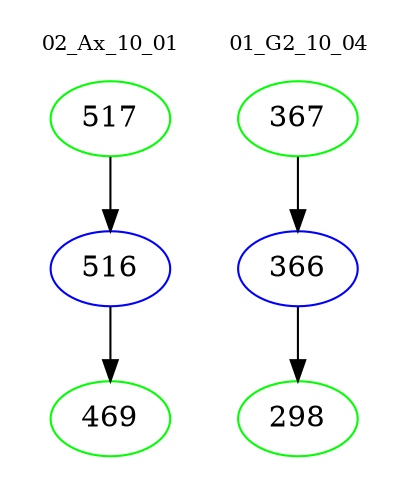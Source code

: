 digraph{
subgraph cluster_0 {
color = white
label = "02_Ax_10_01";
fontsize=10;
T0_517 [label="517", color="green"]
T0_517 -> T0_516 [color="black"]
T0_516 [label="516", color="blue"]
T0_516 -> T0_469 [color="black"]
T0_469 [label="469", color="green"]
}
subgraph cluster_1 {
color = white
label = "01_G2_10_04";
fontsize=10;
T1_367 [label="367", color="green"]
T1_367 -> T1_366 [color="black"]
T1_366 [label="366", color="blue"]
T1_366 -> T1_298 [color="black"]
T1_298 [label="298", color="green"]
}
}
